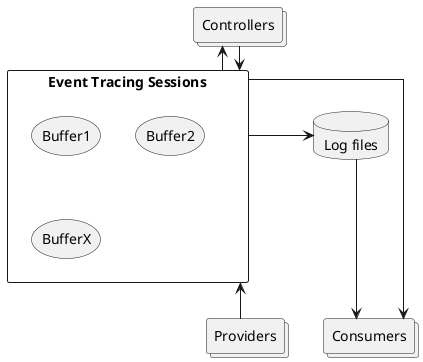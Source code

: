 @startuml
skinparam linetype ortho
' node node1
' node node2
' node node3
' node node4
' node node5
' node1 -- node2 : label1
' node1 .. node3 : label2
' node1 ~~ node4 : label3
' node1 == node5

together {
    collections Providers
    collections Consumers
}

collections Controllers

rectangle "Event Tracing Sessions" as EventTracingSessions {
    storage Buffer1
    storage Buffer2
    storage BufferX
}

Controllers -d-> EventTracingSessions
EventTracingSessions -u-> Controllers



EventTracingSessions <-d-- Providers
EventTracingSessions -d--> Consumers

database "Log files" as LogFiles

EventTracingSessions -r-> LogFiles
LogFiles -d-> Consumers
' Providers -u--> EventTracingSessions : Events
@enduml